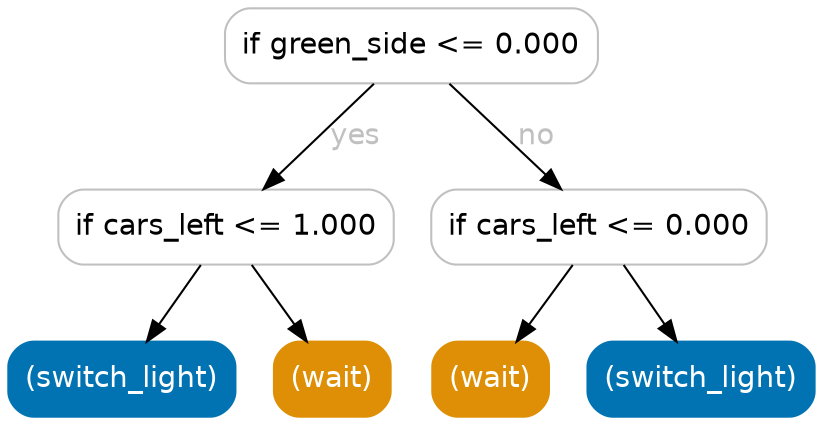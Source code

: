 digraph Tree {
	graph [bb="0,0,387,196"];
	node [color=gray,
		fillcolor=white,
		fontname=helvetica,
		label="\N",
		shape=box,
		style="filled, rounded"
	];
	edge [fontname=helvetica];
	0	[height=0.5,
		label="if green_side <= 0.000",
		pos="193.5,178",
		width=2.4861];
	1	[height=0.5,
		label="if cars_left <= 1.000",
		pos="104.5,91",
		width=2.2361];
	0 -> 1	[fontcolor=gray,
		label=yes,
		lp="167,134.5",
		pos="e,122.48,109.18 175.49,159.8 162.34,147.24 144.34,130.05 129.76,116.12"];
	4	[height=0.5,
		label="if cars_left <= 0.000",
		pos="283.5,91",
		width=2.2361];
	0 -> 4	[fontcolor=gray,
		label=no,
		lp="253.5,134.5",
		pos="e,265.31,109.18 211.71,159.8 225.01,147.24 243.21,130.05 257.96,116.12"];
	2	[color="#0173b2",
		fillcolor="#0173b2",
		fontcolor=white,
		height=0.5,
		label="(switch_light)",
		pos="54.5,18",
		width=1.5139];
	1 -> 2	[fontcolor=gray,
		pos="e,66.492,36.029 92.396,72.813 86.378,64.266 78.986,53.769 72.333,44.323"];
	3	[color="#de8f05",
		fillcolor="#de8f05",
		fontcolor=white,
		height=0.5,
		label="(wait)",
		pos="155.5,18",
		width=0.77778];
	1 -> 3	[fontcolor=gray,
		pos="e,143.27,36.029 116.85,72.813 122.98,64.266 130.52,53.769 137.31,44.323"];
	5	[color="#de8f05",
		fillcolor="#de8f05",
		fontcolor=white,
		height=0.5,
		label="(wait)",
		pos="231.5,18",
		width=0.77778];
	4 -> 5	[fontcolor=gray,
		pos="e,243.97,36.029 270.91,72.813 264.65,64.266 256.96,53.769 250.05,44.323"];
	6	[color="#0173b2",
		fillcolor="#0173b2",
		fontcolor=white,
		height=0.5,
		label="(switch_light)",
		pos="332.5,18",
		width=1.5139];
	4 -> 6	[fontcolor=gray,
		pos="e,320.75,36.029 295.36,72.813 301.26,64.266 308.5,53.769 315.02,44.323"];
}
